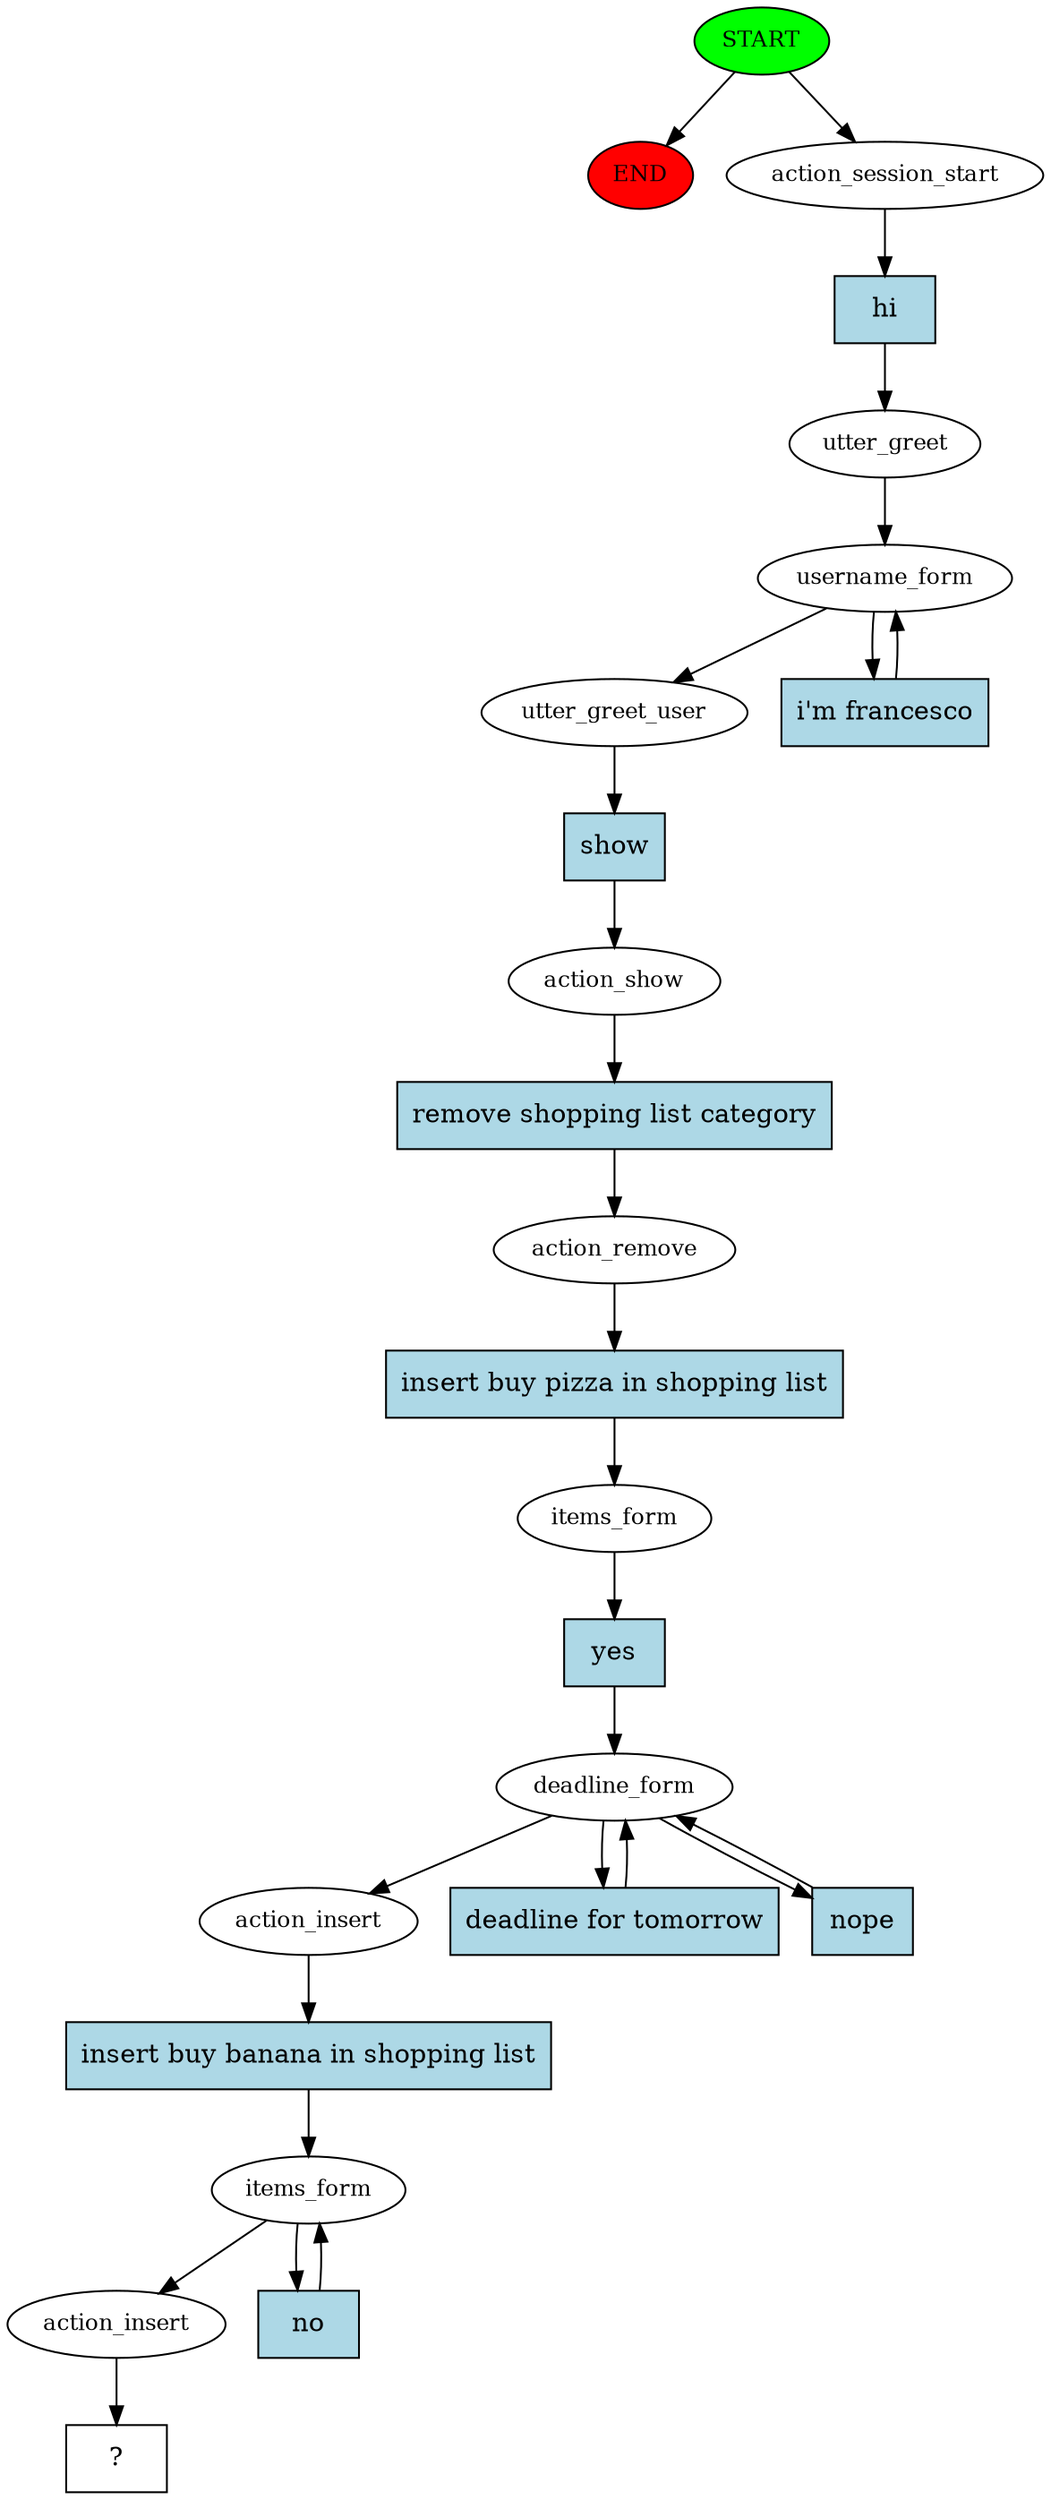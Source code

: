 digraph  {
0 [class="start active", fillcolor=green, fontsize=12, label=START, style=filled];
"-1" [class=end, fillcolor=red, fontsize=12, label=END, style=filled];
1 [class=active, fontsize=12, label=action_session_start];
2 [class=active, fontsize=12, label=utter_greet];
3 [class=active, fontsize=12, label=username_form];
5 [class=active, fontsize=12, label=utter_greet_user];
6 [class=active, fontsize=12, label=action_show];
7 [class=active, fontsize=12, label=action_remove];
8 [class=active, fontsize=12, label=items_form];
9 [class=active, fontsize=12, label=deadline_form];
12 [class=active, fontsize=12, label=action_insert];
13 [class=active, fontsize=12, label=items_form];
15 [class=active, fontsize=12, label=action_insert];
16 [class="intent dashed active", label="  ?  ", shape=rect];
17 [class="intent active", fillcolor=lightblue, label=hi, shape=rect, style=filled];
18 [class="intent active", fillcolor=lightblue, label="i'm francesco", shape=rect, style=filled];
19 [class="intent active", fillcolor=lightblue, label=show, shape=rect, style=filled];
20 [class="intent active", fillcolor=lightblue, label="remove shopping list category", shape=rect, style=filled];
21 [class="intent active", fillcolor=lightblue, label="insert buy pizza in shopping list", shape=rect, style=filled];
22 [class="intent active", fillcolor=lightblue, label=yes, shape=rect, style=filled];
23 [class="intent active", fillcolor=lightblue, label="deadline for tomorrow", shape=rect, style=filled];
24 [class="intent active", fillcolor=lightblue, label=nope, shape=rect, style=filled];
25 [class="intent active", fillcolor=lightblue, label="insert buy banana in shopping list", shape=rect, style=filled];
26 [class="intent active", fillcolor=lightblue, label=no, shape=rect, style=filled];
0 -> "-1"  [class="", key=NONE, label=""];
0 -> 1  [class=active, key=NONE, label=""];
1 -> 17  [class=active, key=0];
2 -> 3  [class=active, key=NONE, label=""];
3 -> 5  [class=active, key=NONE, label=""];
3 -> 18  [class=active, key=0];
5 -> 19  [class=active, key=0];
6 -> 20  [class=active, key=0];
7 -> 21  [class=active, key=0];
8 -> 22  [class=active, key=0];
9 -> 12  [class=active, key=NONE, label=""];
9 -> 23  [class=active, key=0];
9 -> 24  [class=active, key=0];
12 -> 25  [class=active, key=0];
13 -> 15  [class=active, key=NONE, label=""];
13 -> 26  [class=active, key=0];
15 -> 16  [class=active, key=NONE, label=""];
17 -> 2  [class=active, key=0];
18 -> 3  [class=active, key=0];
19 -> 6  [class=active, key=0];
20 -> 7  [class=active, key=0];
21 -> 8  [class=active, key=0];
22 -> 9  [class=active, key=0];
23 -> 9  [class=active, key=0];
24 -> 9  [class=active, key=0];
25 -> 13  [class=active, key=0];
26 -> 13  [class=active, key=0];
}
